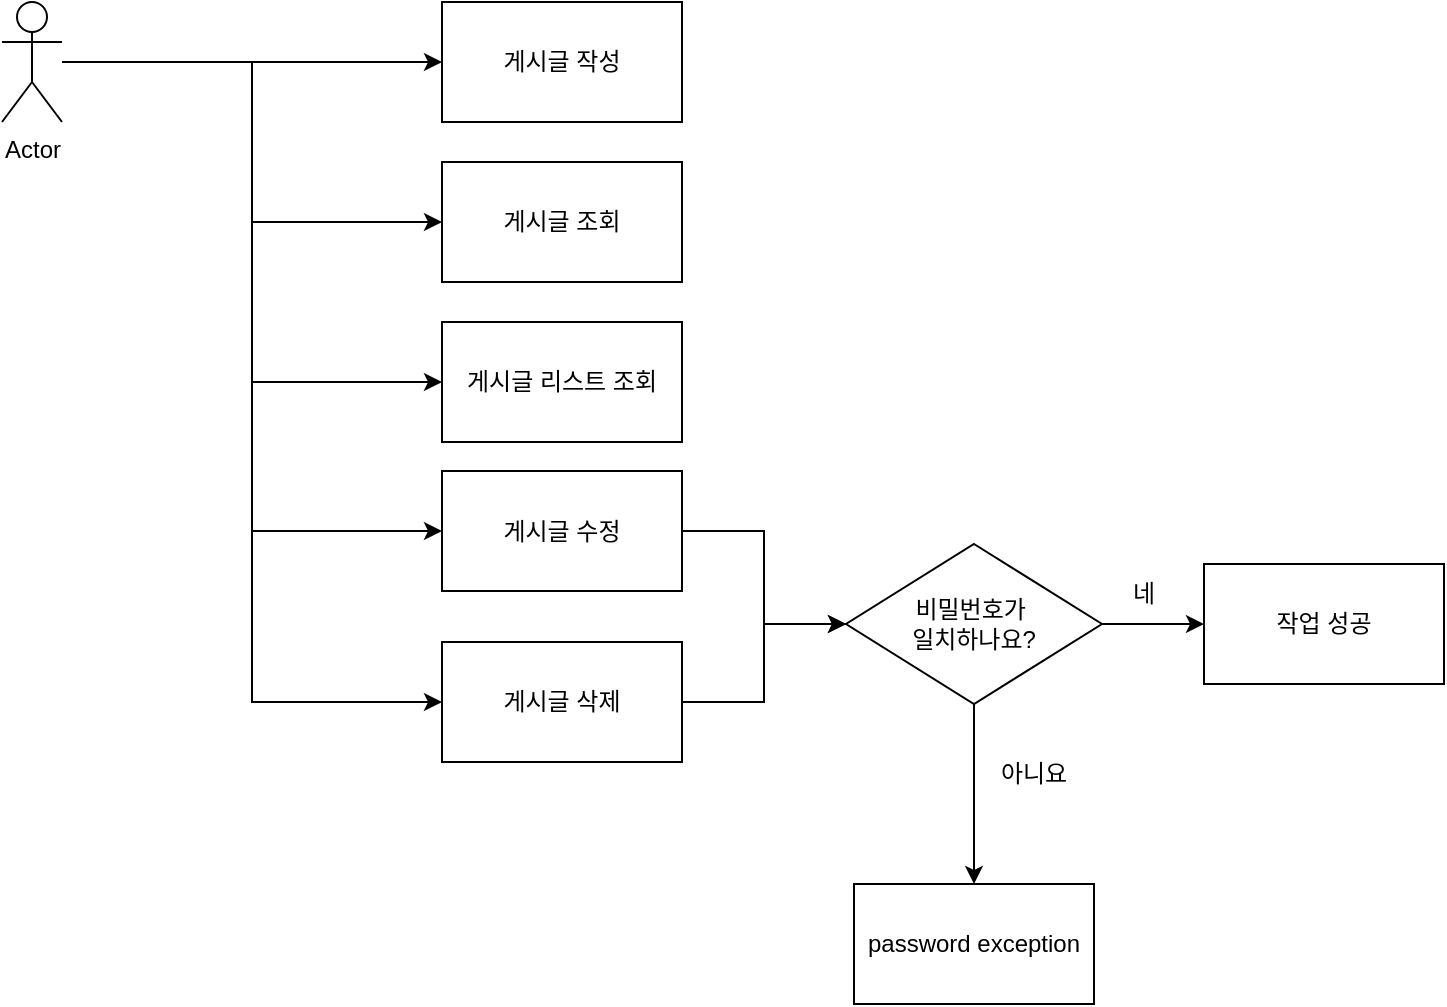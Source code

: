 <mxfile version="24.6.4" type="github">
  <diagram name="페이지-1" id="-8TGQA7YSZIr2QGyJVKw">
    <mxGraphModel dx="1434" dy="738" grid="0" gridSize="10" guides="1" tooltips="1" connect="1" arrows="1" fold="1" page="1" pageScale="1" pageWidth="827" pageHeight="1169" math="0" shadow="0">
      <root>
        <mxCell id="0" />
        <mxCell id="1" parent="0" />
        <mxCell id="0NsalnMpVxdCqn2EZsm2-8" style="edgeStyle=orthogonalEdgeStyle;rounded=0;orthogonalLoop=1;jettySize=auto;html=1;" edge="1" parent="1" source="0NsalnMpVxdCqn2EZsm2-1" target="0NsalnMpVxdCqn2EZsm2-2">
          <mxGeometry relative="1" as="geometry" />
        </mxCell>
        <mxCell id="0NsalnMpVxdCqn2EZsm2-9" style="edgeStyle=orthogonalEdgeStyle;rounded=0;orthogonalLoop=1;jettySize=auto;html=1;entryX=0;entryY=0.5;entryDx=0;entryDy=0;" edge="1" parent="1" source="0NsalnMpVxdCqn2EZsm2-1" target="0NsalnMpVxdCqn2EZsm2-3">
          <mxGeometry relative="1" as="geometry" />
        </mxCell>
        <mxCell id="0NsalnMpVxdCqn2EZsm2-10" style="edgeStyle=orthogonalEdgeStyle;rounded=0;orthogonalLoop=1;jettySize=auto;html=1;entryX=0;entryY=0.5;entryDx=0;entryDy=0;" edge="1" parent="1" source="0NsalnMpVxdCqn2EZsm2-1" target="0NsalnMpVxdCqn2EZsm2-4">
          <mxGeometry relative="1" as="geometry" />
        </mxCell>
        <mxCell id="0NsalnMpVxdCqn2EZsm2-11" style="edgeStyle=orthogonalEdgeStyle;rounded=0;orthogonalLoop=1;jettySize=auto;html=1;entryX=0;entryY=0.5;entryDx=0;entryDy=0;" edge="1" parent="1" source="0NsalnMpVxdCqn2EZsm2-1" target="0NsalnMpVxdCqn2EZsm2-6">
          <mxGeometry relative="1" as="geometry" />
        </mxCell>
        <mxCell id="0NsalnMpVxdCqn2EZsm2-16" style="edgeStyle=orthogonalEdgeStyle;rounded=0;orthogonalLoop=1;jettySize=auto;html=1;entryX=0;entryY=0.5;entryDx=0;entryDy=0;" edge="1" parent="1" source="0NsalnMpVxdCqn2EZsm2-1" target="0NsalnMpVxdCqn2EZsm2-5">
          <mxGeometry relative="1" as="geometry" />
        </mxCell>
        <mxCell id="0NsalnMpVxdCqn2EZsm2-1" value="Actor" style="shape=umlActor;verticalLabelPosition=bottom;verticalAlign=top;html=1;outlineConnect=0;" vertex="1" parent="1">
          <mxGeometry x="80" y="50" width="30" height="60" as="geometry" />
        </mxCell>
        <mxCell id="0NsalnMpVxdCqn2EZsm2-2" value="게시글 작성" style="rounded=0;whiteSpace=wrap;html=1;" vertex="1" parent="1">
          <mxGeometry x="300" y="50" width="120" height="60" as="geometry" />
        </mxCell>
        <mxCell id="0NsalnMpVxdCqn2EZsm2-3" value="게시글 조회" style="rounded=0;whiteSpace=wrap;html=1;" vertex="1" parent="1">
          <mxGeometry x="300" y="130" width="120" height="60" as="geometry" />
        </mxCell>
        <mxCell id="0NsalnMpVxdCqn2EZsm2-4" value="게시글 리스트 조회" style="rounded=0;whiteSpace=wrap;html=1;" vertex="1" parent="1">
          <mxGeometry x="300" y="210" width="120" height="60" as="geometry" />
        </mxCell>
        <mxCell id="0NsalnMpVxdCqn2EZsm2-18" style="edgeStyle=orthogonalEdgeStyle;rounded=0;orthogonalLoop=1;jettySize=auto;html=1;" edge="1" parent="1" source="0NsalnMpVxdCqn2EZsm2-5" target="0NsalnMpVxdCqn2EZsm2-15">
          <mxGeometry relative="1" as="geometry" />
        </mxCell>
        <mxCell id="0NsalnMpVxdCqn2EZsm2-5" value="게시글 삭제" style="rounded=0;whiteSpace=wrap;html=1;" vertex="1" parent="1">
          <mxGeometry x="300" y="370" width="120" height="60" as="geometry" />
        </mxCell>
        <mxCell id="0NsalnMpVxdCqn2EZsm2-17" style="edgeStyle=orthogonalEdgeStyle;rounded=0;orthogonalLoop=1;jettySize=auto;html=1;" edge="1" parent="1" source="0NsalnMpVxdCqn2EZsm2-6" target="0NsalnMpVxdCqn2EZsm2-15">
          <mxGeometry relative="1" as="geometry" />
        </mxCell>
        <mxCell id="0NsalnMpVxdCqn2EZsm2-6" value="게시글 수정" style="rounded=0;whiteSpace=wrap;html=1;" vertex="1" parent="1">
          <mxGeometry x="300" y="284.5" width="120" height="60" as="geometry" />
        </mxCell>
        <mxCell id="0NsalnMpVxdCqn2EZsm2-20" value="" style="edgeStyle=orthogonalEdgeStyle;rounded=0;orthogonalLoop=1;jettySize=auto;html=1;" edge="1" parent="1" source="0NsalnMpVxdCqn2EZsm2-15" target="0NsalnMpVxdCqn2EZsm2-19">
          <mxGeometry relative="1" as="geometry" />
        </mxCell>
        <mxCell id="0NsalnMpVxdCqn2EZsm2-22" value="" style="edgeStyle=orthogonalEdgeStyle;rounded=0;orthogonalLoop=1;jettySize=auto;html=1;" edge="1" parent="1" source="0NsalnMpVxdCqn2EZsm2-15" target="0NsalnMpVxdCqn2EZsm2-21">
          <mxGeometry relative="1" as="geometry" />
        </mxCell>
        <mxCell id="0NsalnMpVxdCqn2EZsm2-15" value="비밀번호가&amp;nbsp;&lt;div&gt;일치하나요?&lt;/div&gt;" style="rhombus;whiteSpace=wrap;html=1;" vertex="1" parent="1">
          <mxGeometry x="502" y="321" width="128" height="80" as="geometry" />
        </mxCell>
        <mxCell id="0NsalnMpVxdCqn2EZsm2-19" value="작업 성공" style="whiteSpace=wrap;html=1;" vertex="1" parent="1">
          <mxGeometry x="681" y="331" width="120" height="60" as="geometry" />
        </mxCell>
        <mxCell id="0NsalnMpVxdCqn2EZsm2-21" value="password exception" style="whiteSpace=wrap;html=1;" vertex="1" parent="1">
          <mxGeometry x="506" y="491" width="120" height="60" as="geometry" />
        </mxCell>
        <mxCell id="0NsalnMpVxdCqn2EZsm2-23" value="네" style="text;html=1;align=center;verticalAlign=middle;whiteSpace=wrap;rounded=0;" vertex="1" parent="1">
          <mxGeometry x="621" y="331" width="60" height="30" as="geometry" />
        </mxCell>
        <mxCell id="0NsalnMpVxdCqn2EZsm2-24" value="아니요" style="text;html=1;align=center;verticalAlign=middle;whiteSpace=wrap;rounded=0;" vertex="1" parent="1">
          <mxGeometry x="566" y="421" width="60" height="30" as="geometry" />
        </mxCell>
      </root>
    </mxGraphModel>
  </diagram>
</mxfile>

